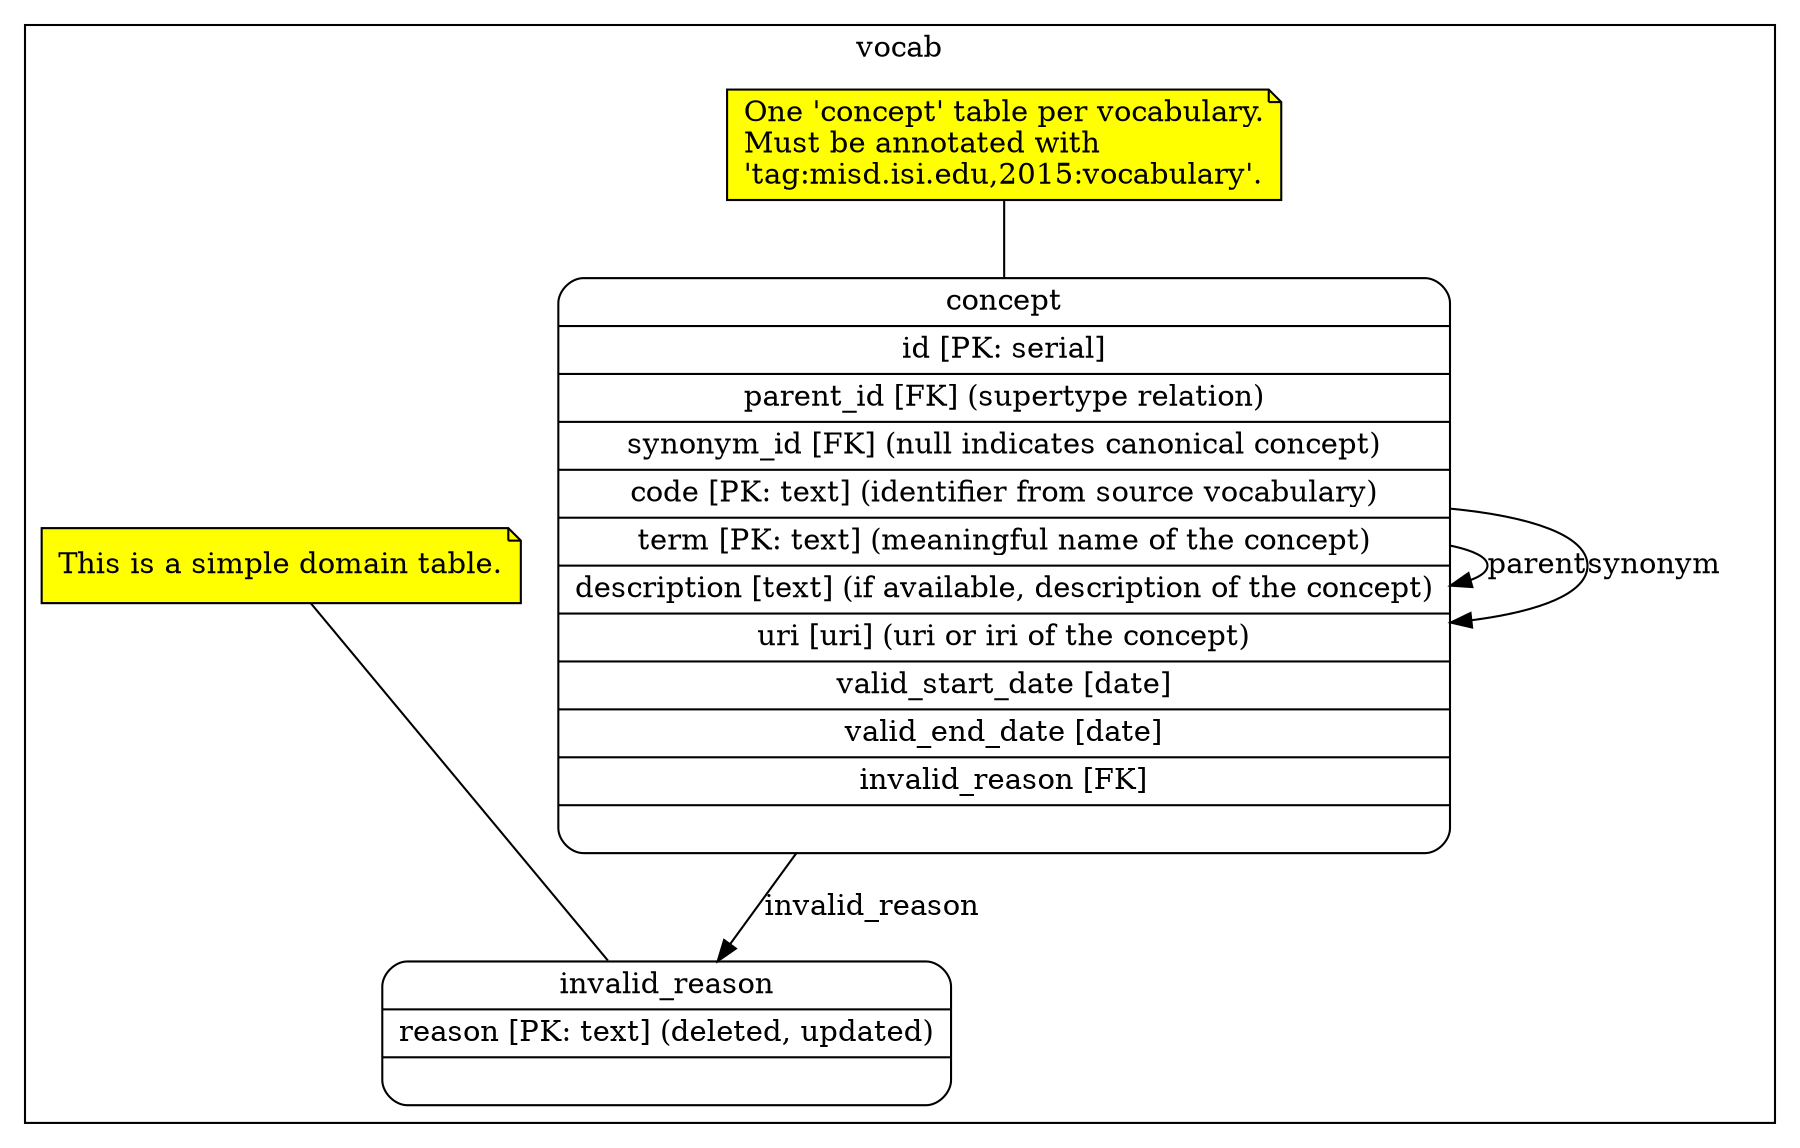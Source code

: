 digraph vocab_metamodel_diagram {

    ratio="fill";
    node [shape=record style=rounded fontsize=14];

    subgraph cluster_1 {

        label="vocab";

        concept [label="{concept|\
        <pk> id [PK: serial] |\
        <pid> parent_id [FK] (supertype relation) |\
        <sid> synonym_id [FK] (null indicates canonical concept) |\
        code [PK: text] (identifier from source vocabulary) |\
        term [PK: text] (meaningful name of the concept) |\
        description [text] (if available, description of the concept) |\
        uri [uri] (uri or iri of the concept) |\
        valid_start_date [date] |\
        valid_end_date [date] |\
        <ir> invalid_reason [FK] |\
        }"];
        concept -> concept [label="parent"];
        concept -> concept [label="synonym"];
        concept -> invalid_reason [label="invalid_reason"];

        invalid_reason [label="{invalid_reason|\
        <pk> reason [PK: text] (deleted, updated) |\
        }"];

        /* Begin Notes section
        */
        node [shape=note style=filled fillcolor=yellow];
        edge [arrowhead=none];

        note_con [label="One 'concept' table per vocabulary.\l\Must be annotated with\l\'tag:misd.isi.edu,2015:vocabulary'."];
        note_con -> concept;

        note_dom [label="This is a simple domain table."];
        note_dom -> invalid_reason [arrowhead=none];
    }
}
